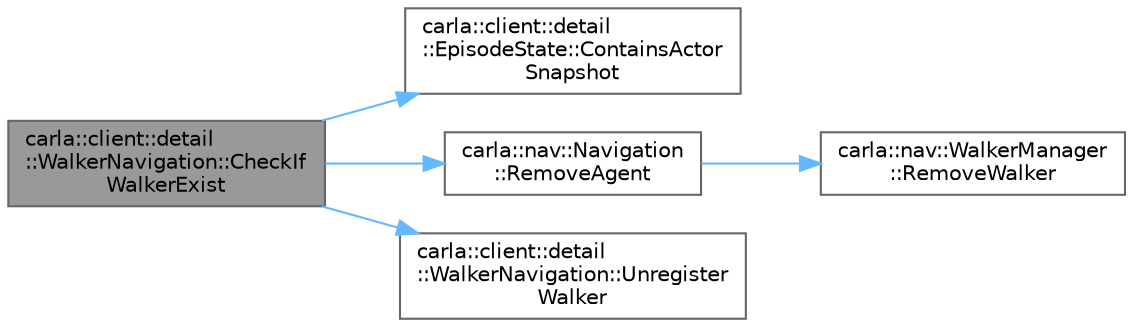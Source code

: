 digraph "carla::client::detail::WalkerNavigation::CheckIfWalkerExist"
{
 // INTERACTIVE_SVG=YES
 // LATEX_PDF_SIZE
  bgcolor="transparent";
  edge [fontname=Helvetica,fontsize=10,labelfontname=Helvetica,labelfontsize=10];
  node [fontname=Helvetica,fontsize=10,shape=box,height=0.2,width=0.4];
  rankdir="LR";
  Node1 [id="Node000001",label="carla::client::detail\l::WalkerNavigation::CheckIf\lWalkerExist",height=0.2,width=0.4,color="gray40", fillcolor="grey60", style="filled", fontcolor="black",tooltip="check a few walkers and if they don't exist then remove from the crowd"];
  Node1 -> Node2 [id="edge1_Node000001_Node000002",color="steelblue1",style="solid",tooltip=" "];
  Node2 [id="Node000002",label="carla::client::detail\l::EpisodeState::ContainsActor\lSnapshot",height=0.2,width=0.4,color="grey40", fillcolor="white", style="filled",URL="$d5/dbf/classcarla_1_1client_1_1detail_1_1EpisodeState.html#af35911dbfd3f3fe34e7da42d71826ff5",tooltip=" "];
  Node1 -> Node3 [id="edge2_Node000001_Node000003",color="steelblue1",style="solid",tooltip=" "];
  Node3 [id="Node000003",label="carla::nav::Navigation\l::RemoveAgent",height=0.2,width=0.4,color="grey40", fillcolor="white", style="filled",URL="$d9/dc2/classcarla_1_1nav_1_1Navigation.html#a273cfd565ff7a8376f165105a192e2e1",tooltip="remove an agent"];
  Node3 -> Node4 [id="edge3_Node000003_Node000004",color="steelblue1",style="solid",tooltip=" "];
  Node4 [id="Node000004",label="carla::nav::WalkerManager\l::RemoveWalker",height=0.2,width=0.4,color="grey40", fillcolor="white", style="filled",URL="$dd/d5b/classcarla_1_1nav_1_1WalkerManager.html#a020f1ac3386d56709e702fb2c826a4bc",tooltip="remove a walker route"];
  Node1 -> Node5 [id="edge4_Node000001_Node000005",color="steelblue1",style="solid",tooltip=" "];
  Node5 [id="Node000005",label="carla::client::detail\l::WalkerNavigation::Unregister\lWalker",height=0.2,width=0.4,color="grey40", fillcolor="white", style="filled",URL="$d1/d83/classcarla_1_1client_1_1detail_1_1WalkerNavigation.html#ab4edab53833dbc4d785b66db7a325ecd",tooltip=" "];
}
